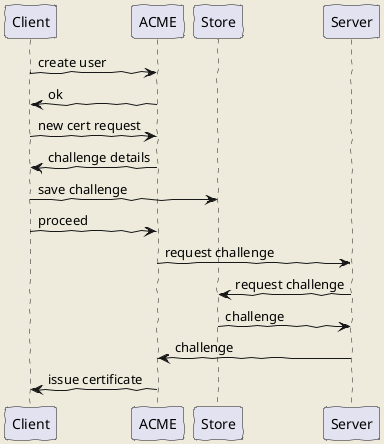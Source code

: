 @startuml certificate-creation
    skinparam backgroundColor #EEEBDC
    skinparam handwritten true
    Client -> ACME : create user
    ACME -> Client : ok
    Client -> ACME : new cert request
    ACME -> Client : challenge details
    Client -> Store : save challenge
    Client -> ACME : proceed
    ACME -> Server : request challenge
    Server -> Store : request challenge
    Store -> Server : challenge
    Server -> ACME : challenge
    ACME -> Client : issue certificate
@enduml
